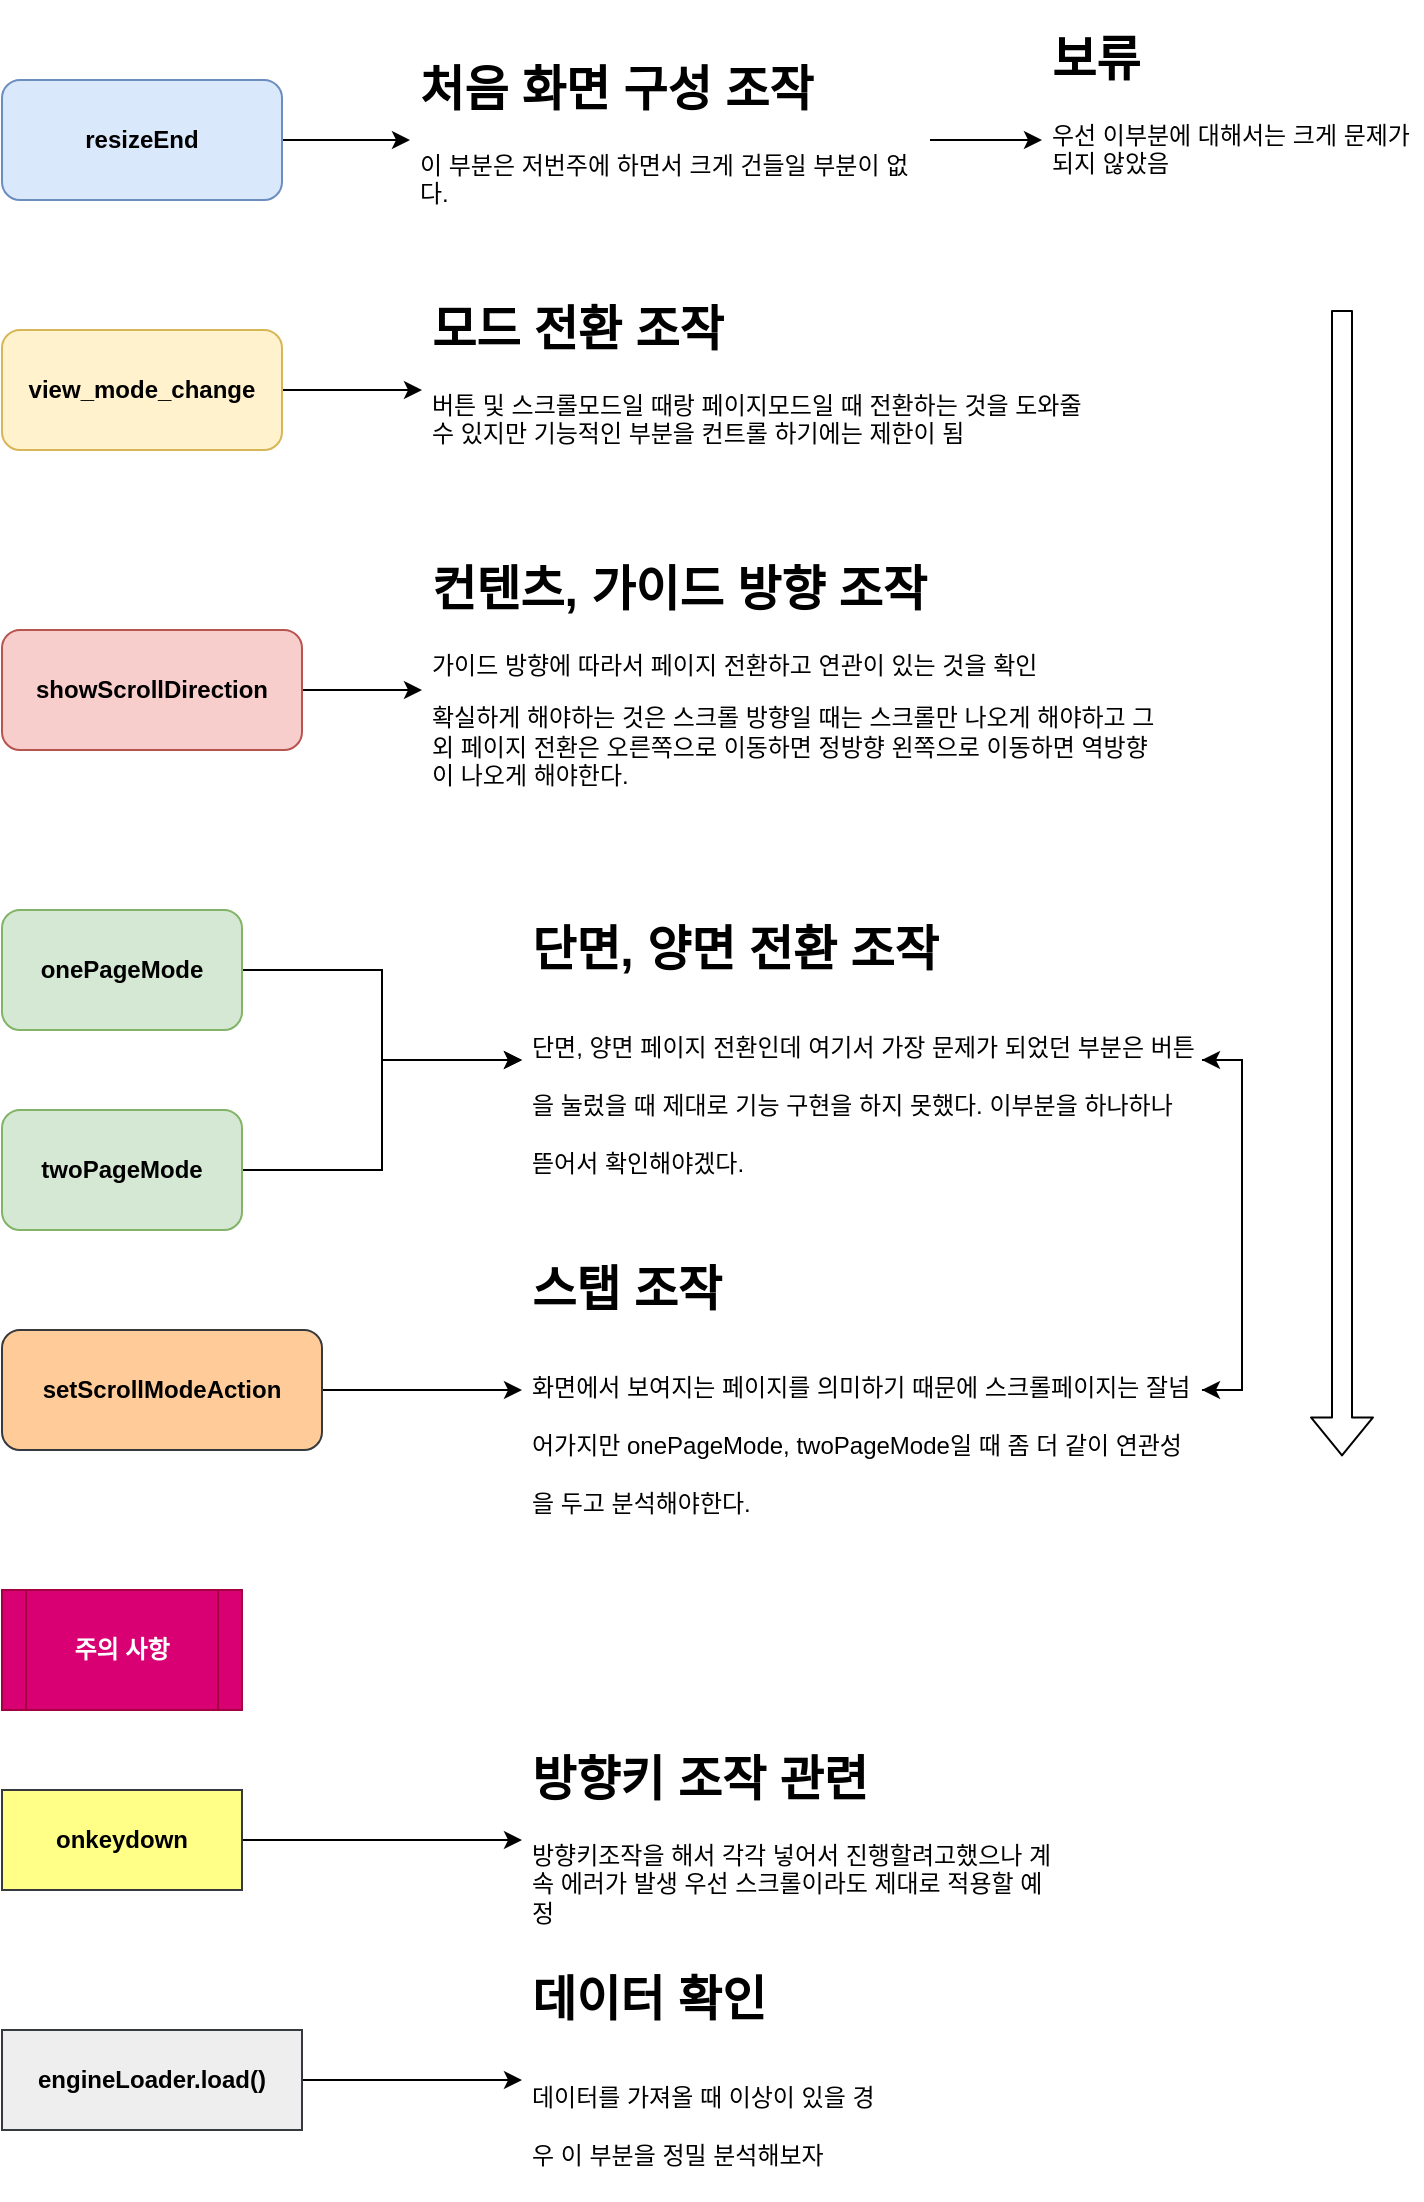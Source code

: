 <mxfile version="14.7.7" type="github">
  <diagram id="IzlXTpwW6o7o62uS0WEG" name="Page-1">
    <mxGraphModel dx="1038" dy="547" grid="1" gridSize="10" guides="1" tooltips="1" connect="1" arrows="1" fold="1" page="1" pageScale="1" pageWidth="827" pageHeight="1169" math="0" shadow="0">
      <root>
        <mxCell id="0" />
        <mxCell id="1" parent="0" />
        <mxCell id="V6XNfu9ZdhstBdqIbPVm-3" style="edgeStyle=orthogonalEdgeStyle;rounded=0;orthogonalLoop=1;jettySize=auto;html=1;entryX=0;entryY=0.5;entryDx=0;entryDy=0;" parent="1" source="V6XNfu9ZdhstBdqIbPVm-1" target="V6XNfu9ZdhstBdqIbPVm-2" edge="1">
          <mxGeometry relative="1" as="geometry" />
        </mxCell>
        <mxCell id="V6XNfu9ZdhstBdqIbPVm-1" value="&lt;b&gt;showScrollDirection&lt;/b&gt;" style="rounded=1;whiteSpace=wrap;html=1;fillColor=#f8cecc;strokeColor=#b85450;" parent="1" vertex="1">
          <mxGeometry x="80" y="320" width="150" height="60" as="geometry" />
        </mxCell>
        <mxCell id="V6XNfu9ZdhstBdqIbPVm-2" value="&lt;h1&gt;컨텐츠, 가이드 방향 조작&amp;nbsp;&lt;/h1&gt;&lt;p&gt;가이드 방향에 따라서 페이지 전환하고 연관이 있는 것을 확인&amp;nbsp;&lt;/p&gt;&lt;p&gt;확실하게 해야하는 것은 스크롤 방향일 때는 스크롤만 나오게 해야하고 그 외 페이지 전환은 오른쪽으로 이동하면 정방향 왼쪽으로 이동하면 역방향이 나오게 해야한다.&amp;nbsp;&lt;/p&gt;" style="text;html=1;strokeColor=none;fillColor=none;spacing=5;spacingTop=-20;whiteSpace=wrap;overflow=hidden;rounded=0;" parent="1" vertex="1">
          <mxGeometry x="290" y="280" width="370" height="140" as="geometry" />
        </mxCell>
        <mxCell id="V6XNfu9ZdhstBdqIbPVm-6" style="edgeStyle=orthogonalEdgeStyle;rounded=0;orthogonalLoop=1;jettySize=auto;html=1;" parent="1" source="V6XNfu9ZdhstBdqIbPVm-4" target="V6XNfu9ZdhstBdqIbPVm-5" edge="1">
          <mxGeometry relative="1" as="geometry" />
        </mxCell>
        <mxCell id="V6XNfu9ZdhstBdqIbPVm-4" value="&lt;b&gt;view_mode_change&lt;/b&gt;" style="rounded=1;whiteSpace=wrap;html=1;fillColor=#fff2cc;strokeColor=#d6b656;" parent="1" vertex="1">
          <mxGeometry x="80" y="170" width="140" height="60" as="geometry" />
        </mxCell>
        <mxCell id="V6XNfu9ZdhstBdqIbPVm-5" value="&lt;h1&gt;모드 전환 조작&lt;/h1&gt;&lt;p&gt;버튼 및 스크롤모드일 때랑 페이지모드일 때 전환하는 것을 도와줄 수 있지만 기능적인 부분을 컨트롤 하기에는 제한이 됨&amp;nbsp;&lt;/p&gt;" style="text;html=1;strokeColor=none;fillColor=none;spacing=5;spacingTop=-20;whiteSpace=wrap;overflow=hidden;rounded=0;" parent="1" vertex="1">
          <mxGeometry x="290" y="150" width="340" height="100" as="geometry" />
        </mxCell>
        <mxCell id="V6XNfu9ZdhstBdqIbPVm-10" style="edgeStyle=orthogonalEdgeStyle;rounded=0;orthogonalLoop=1;jettySize=auto;html=1;entryX=0;entryY=0.5;entryDx=0;entryDy=0;" parent="1" source="V6XNfu9ZdhstBdqIbPVm-7" target="V6XNfu9ZdhstBdqIbPVm-9" edge="1">
          <mxGeometry relative="1" as="geometry" />
        </mxCell>
        <mxCell id="V6XNfu9ZdhstBdqIbPVm-7" value="&lt;b&gt;onePageMode&lt;/b&gt;" style="rounded=1;whiteSpace=wrap;html=1;fillColor=#d5e8d4;strokeColor=#82b366;" parent="1" vertex="1">
          <mxGeometry x="80" y="460" width="120" height="60" as="geometry" />
        </mxCell>
        <mxCell id="V6XNfu9ZdhstBdqIbPVm-11" style="edgeStyle=orthogonalEdgeStyle;rounded=0;orthogonalLoop=1;jettySize=auto;html=1;" parent="1" source="V6XNfu9ZdhstBdqIbPVm-8" target="V6XNfu9ZdhstBdqIbPVm-9" edge="1">
          <mxGeometry relative="1" as="geometry" />
        </mxCell>
        <mxCell id="V6XNfu9ZdhstBdqIbPVm-8" value="&lt;b&gt;twoPageMode&lt;/b&gt;" style="rounded=1;whiteSpace=wrap;html=1;fillColor=#d5e8d4;strokeColor=#82b366;" parent="1" vertex="1">
          <mxGeometry x="80" y="560" width="120" height="60" as="geometry" />
        </mxCell>
        <mxCell id="YyI7yfQiKExQXq_ci0Xg-11" style="edgeStyle=orthogonalEdgeStyle;rounded=0;orthogonalLoop=1;jettySize=auto;html=1;entryX=1;entryY=0.5;entryDx=0;entryDy=0;" edge="1" parent="1" source="V6XNfu9ZdhstBdqIbPVm-9" target="YyI7yfQiKExQXq_ci0Xg-9">
          <mxGeometry relative="1" as="geometry">
            <Array as="points">
              <mxPoint x="700" y="535" />
              <mxPoint x="700" y="700" />
            </Array>
          </mxGeometry>
        </mxCell>
        <mxCell id="V6XNfu9ZdhstBdqIbPVm-9" value="&lt;h1&gt;&lt;span&gt;단면, 양면 전환 조작&lt;/span&gt;&lt;/h1&gt;&lt;h1&gt;&lt;span style=&quot;font-size: 12px ; font-weight: 400&quot;&gt;단면, 양면 페이지 전환인데 여기서 가장 문제가 되었던 부분은 버튼을 눌렀을 때 제대로 기능 구현을 하지 못했다. 이부분을 하나하나 뜯어서 확인해야겠다.&lt;/span&gt;&lt;/h1&gt;" style="text;html=1;strokeColor=none;fillColor=none;spacing=5;spacingTop=-20;whiteSpace=wrap;overflow=hidden;rounded=0;" parent="1" vertex="1">
          <mxGeometry x="340" y="460" width="340" height="150" as="geometry" />
        </mxCell>
        <mxCell id="YyI7yfQiKExQXq_ci0Xg-3" style="edgeStyle=orthogonalEdgeStyle;rounded=0;orthogonalLoop=1;jettySize=auto;html=1;" edge="1" parent="1" source="YyI7yfQiKExQXq_ci0Xg-1" target="YyI7yfQiKExQXq_ci0Xg-2">
          <mxGeometry relative="1" as="geometry" />
        </mxCell>
        <mxCell id="YyI7yfQiKExQXq_ci0Xg-1" value="&lt;b&gt;resizeEnd&lt;/b&gt;" style="rounded=1;whiteSpace=wrap;html=1;fillColor=#dae8fc;strokeColor=#6c8ebf;" vertex="1" parent="1">
          <mxGeometry x="80" y="45" width="140" height="60" as="geometry" />
        </mxCell>
        <mxCell id="YyI7yfQiKExQXq_ci0Xg-17" style="edgeStyle=orthogonalEdgeStyle;rounded=0;orthogonalLoop=1;jettySize=auto;html=1;entryX=0;entryY=0.5;entryDx=0;entryDy=0;" edge="1" parent="1" source="YyI7yfQiKExQXq_ci0Xg-2" target="YyI7yfQiKExQXq_ci0Xg-16">
          <mxGeometry relative="1" as="geometry" />
        </mxCell>
        <mxCell id="YyI7yfQiKExQXq_ci0Xg-2" value="&lt;h1&gt;처음 화면 구성 조작&lt;/h1&gt;&lt;p&gt;이 부분은 저번주에 하면서 크게 건들일 부분이 없다.&amp;nbsp;&lt;/p&gt;" style="text;html=1;strokeColor=none;fillColor=none;spacing=5;spacingTop=-20;whiteSpace=wrap;overflow=hidden;rounded=0;" vertex="1" parent="1">
          <mxGeometry x="284" y="30" width="260" height="90" as="geometry" />
        </mxCell>
        <mxCell id="YyI7yfQiKExQXq_ci0Xg-4" value="&lt;b&gt;주의 사항&lt;/b&gt;" style="shape=process;whiteSpace=wrap;html=1;backgroundOutline=1;fillColor=#d80073;strokeColor=#A50040;fontColor=#ffffff;" vertex="1" parent="1">
          <mxGeometry x="80" y="800" width="120" height="60" as="geometry" />
        </mxCell>
        <mxCell id="YyI7yfQiKExQXq_ci0Xg-7" style="edgeStyle=orthogonalEdgeStyle;rounded=0;orthogonalLoop=1;jettySize=auto;html=1;entryX=0;entryY=0.5;entryDx=0;entryDy=0;" edge="1" parent="1" source="YyI7yfQiKExQXq_ci0Xg-5">
          <mxGeometry relative="1" as="geometry">
            <mxPoint x="340" y="925" as="targetPoint" />
          </mxGeometry>
        </mxCell>
        <mxCell id="YyI7yfQiKExQXq_ci0Xg-5" value="&lt;b&gt;onkeydown&lt;/b&gt;" style="rounded=0;whiteSpace=wrap;html=1;fillColor=#ffff88;strokeColor=#36393d;" vertex="1" parent="1">
          <mxGeometry x="80" y="900" width="120" height="50" as="geometry" />
        </mxCell>
        <mxCell id="YyI7yfQiKExQXq_ci0Xg-6" value="&lt;h1&gt;방향키 조작 관련&lt;/h1&gt;&lt;p&gt;방향키조작을 해서 각각 넣어서 진행할려고했으나 계속 에러가 발생 우선 스크롤이라도 제대로 적용할 예정&amp;nbsp;&lt;/p&gt;" style="text;html=1;strokeColor=none;fillColor=none;spacing=5;spacingTop=-20;whiteSpace=wrap;overflow=hidden;rounded=0;" vertex="1" parent="1">
          <mxGeometry x="340" y="875" width="270" height="100" as="geometry" />
        </mxCell>
        <mxCell id="YyI7yfQiKExQXq_ci0Xg-10" style="edgeStyle=orthogonalEdgeStyle;rounded=0;orthogonalLoop=1;jettySize=auto;html=1;" edge="1" parent="1" source="YyI7yfQiKExQXq_ci0Xg-8" target="YyI7yfQiKExQXq_ci0Xg-9">
          <mxGeometry relative="1" as="geometry" />
        </mxCell>
        <mxCell id="YyI7yfQiKExQXq_ci0Xg-8" value="&lt;b&gt;setScrollModeAction&lt;/b&gt;" style="rounded=1;whiteSpace=wrap;html=1;fillColor=#ffcc99;strokeColor=#36393d;" vertex="1" parent="1">
          <mxGeometry x="80" y="670" width="160" height="60" as="geometry" />
        </mxCell>
        <mxCell id="YyI7yfQiKExQXq_ci0Xg-12" style="edgeStyle=orthogonalEdgeStyle;rounded=0;orthogonalLoop=1;jettySize=auto;html=1;entryX=1;entryY=0.5;entryDx=0;entryDy=0;" edge="1" parent="1" source="YyI7yfQiKExQXq_ci0Xg-9" target="V6XNfu9ZdhstBdqIbPVm-9">
          <mxGeometry relative="1" as="geometry">
            <Array as="points">
              <mxPoint x="700" y="700" />
              <mxPoint x="700" y="535" />
            </Array>
          </mxGeometry>
        </mxCell>
        <mxCell id="YyI7yfQiKExQXq_ci0Xg-9" value="&lt;h1&gt;&lt;span&gt;스탭 조작&lt;/span&gt;&lt;/h1&gt;&lt;h1&gt;&lt;span style=&quot;font-size: 12px ; font-weight: 400&quot;&gt;화면에서 보여지는 페이지를 의미하기 때문에 스크롤페이지는 잘넘어가지만 onePageMode, twoPageMode일 때 좀 더 같이 연관성을 두고 분석해야한다.&amp;nbsp;&lt;/span&gt;&lt;/h1&gt;" style="text;html=1;strokeColor=none;fillColor=none;spacing=5;spacingTop=-20;whiteSpace=wrap;overflow=hidden;rounded=0;" vertex="1" parent="1">
          <mxGeometry x="340" y="630" width="340" height="140" as="geometry" />
        </mxCell>
        <mxCell id="YyI7yfQiKExQXq_ci0Xg-15" style="edgeStyle=orthogonalEdgeStyle;rounded=0;orthogonalLoop=1;jettySize=auto;html=1;entryX=0;entryY=0.5;entryDx=0;entryDy=0;" edge="1" parent="1" source="YyI7yfQiKExQXq_ci0Xg-13" target="YyI7yfQiKExQXq_ci0Xg-14">
          <mxGeometry relative="1" as="geometry" />
        </mxCell>
        <mxCell id="YyI7yfQiKExQXq_ci0Xg-13" value="&lt;b&gt;engineLoader.load()&lt;/b&gt;" style="rounded=0;whiteSpace=wrap;html=1;fillColor=#eeeeee;strokeColor=#36393d;" vertex="1" parent="1">
          <mxGeometry x="80" y="1020" width="150" height="50" as="geometry" />
        </mxCell>
        <mxCell id="YyI7yfQiKExQXq_ci0Xg-14" value="&lt;h1&gt;&lt;span&gt;데이터 확인&lt;/span&gt;&lt;/h1&gt;&lt;h1&gt;&lt;span style=&quot;font-size: 12px ; font-weight: 400&quot;&gt;데이터를 가져올 때 이상이 있을 경우 이 부분을 정밀 분석해보자&amp;nbsp;&lt;/span&gt;&lt;/h1&gt;" style="text;html=1;strokeColor=none;fillColor=none;spacing=5;spacingTop=-20;whiteSpace=wrap;overflow=hidden;rounded=0;" vertex="1" parent="1">
          <mxGeometry x="340" y="985" width="190" height="120" as="geometry" />
        </mxCell>
        <mxCell id="YyI7yfQiKExQXq_ci0Xg-16" value="&lt;h1&gt;보류&amp;nbsp;&lt;/h1&gt;&lt;p&gt;우선 이부분에 대해서는 크게 문제가 되지 않았음&amp;nbsp;&lt;/p&gt;" style="text;html=1;strokeColor=none;fillColor=none;spacing=5;spacingTop=-20;whiteSpace=wrap;overflow=hidden;rounded=0;" vertex="1" parent="1">
          <mxGeometry x="600" y="15" width="190" height="120" as="geometry" />
        </mxCell>
        <mxCell id="YyI7yfQiKExQXq_ci0Xg-18" value="" style="shape=flexArrow;endArrow=classic;html=1;" edge="1" parent="1">
          <mxGeometry width="50" height="50" relative="1" as="geometry">
            <mxPoint x="750" y="160" as="sourcePoint" />
            <mxPoint x="750" y="733.2" as="targetPoint" />
          </mxGeometry>
        </mxCell>
      </root>
    </mxGraphModel>
  </diagram>
</mxfile>
